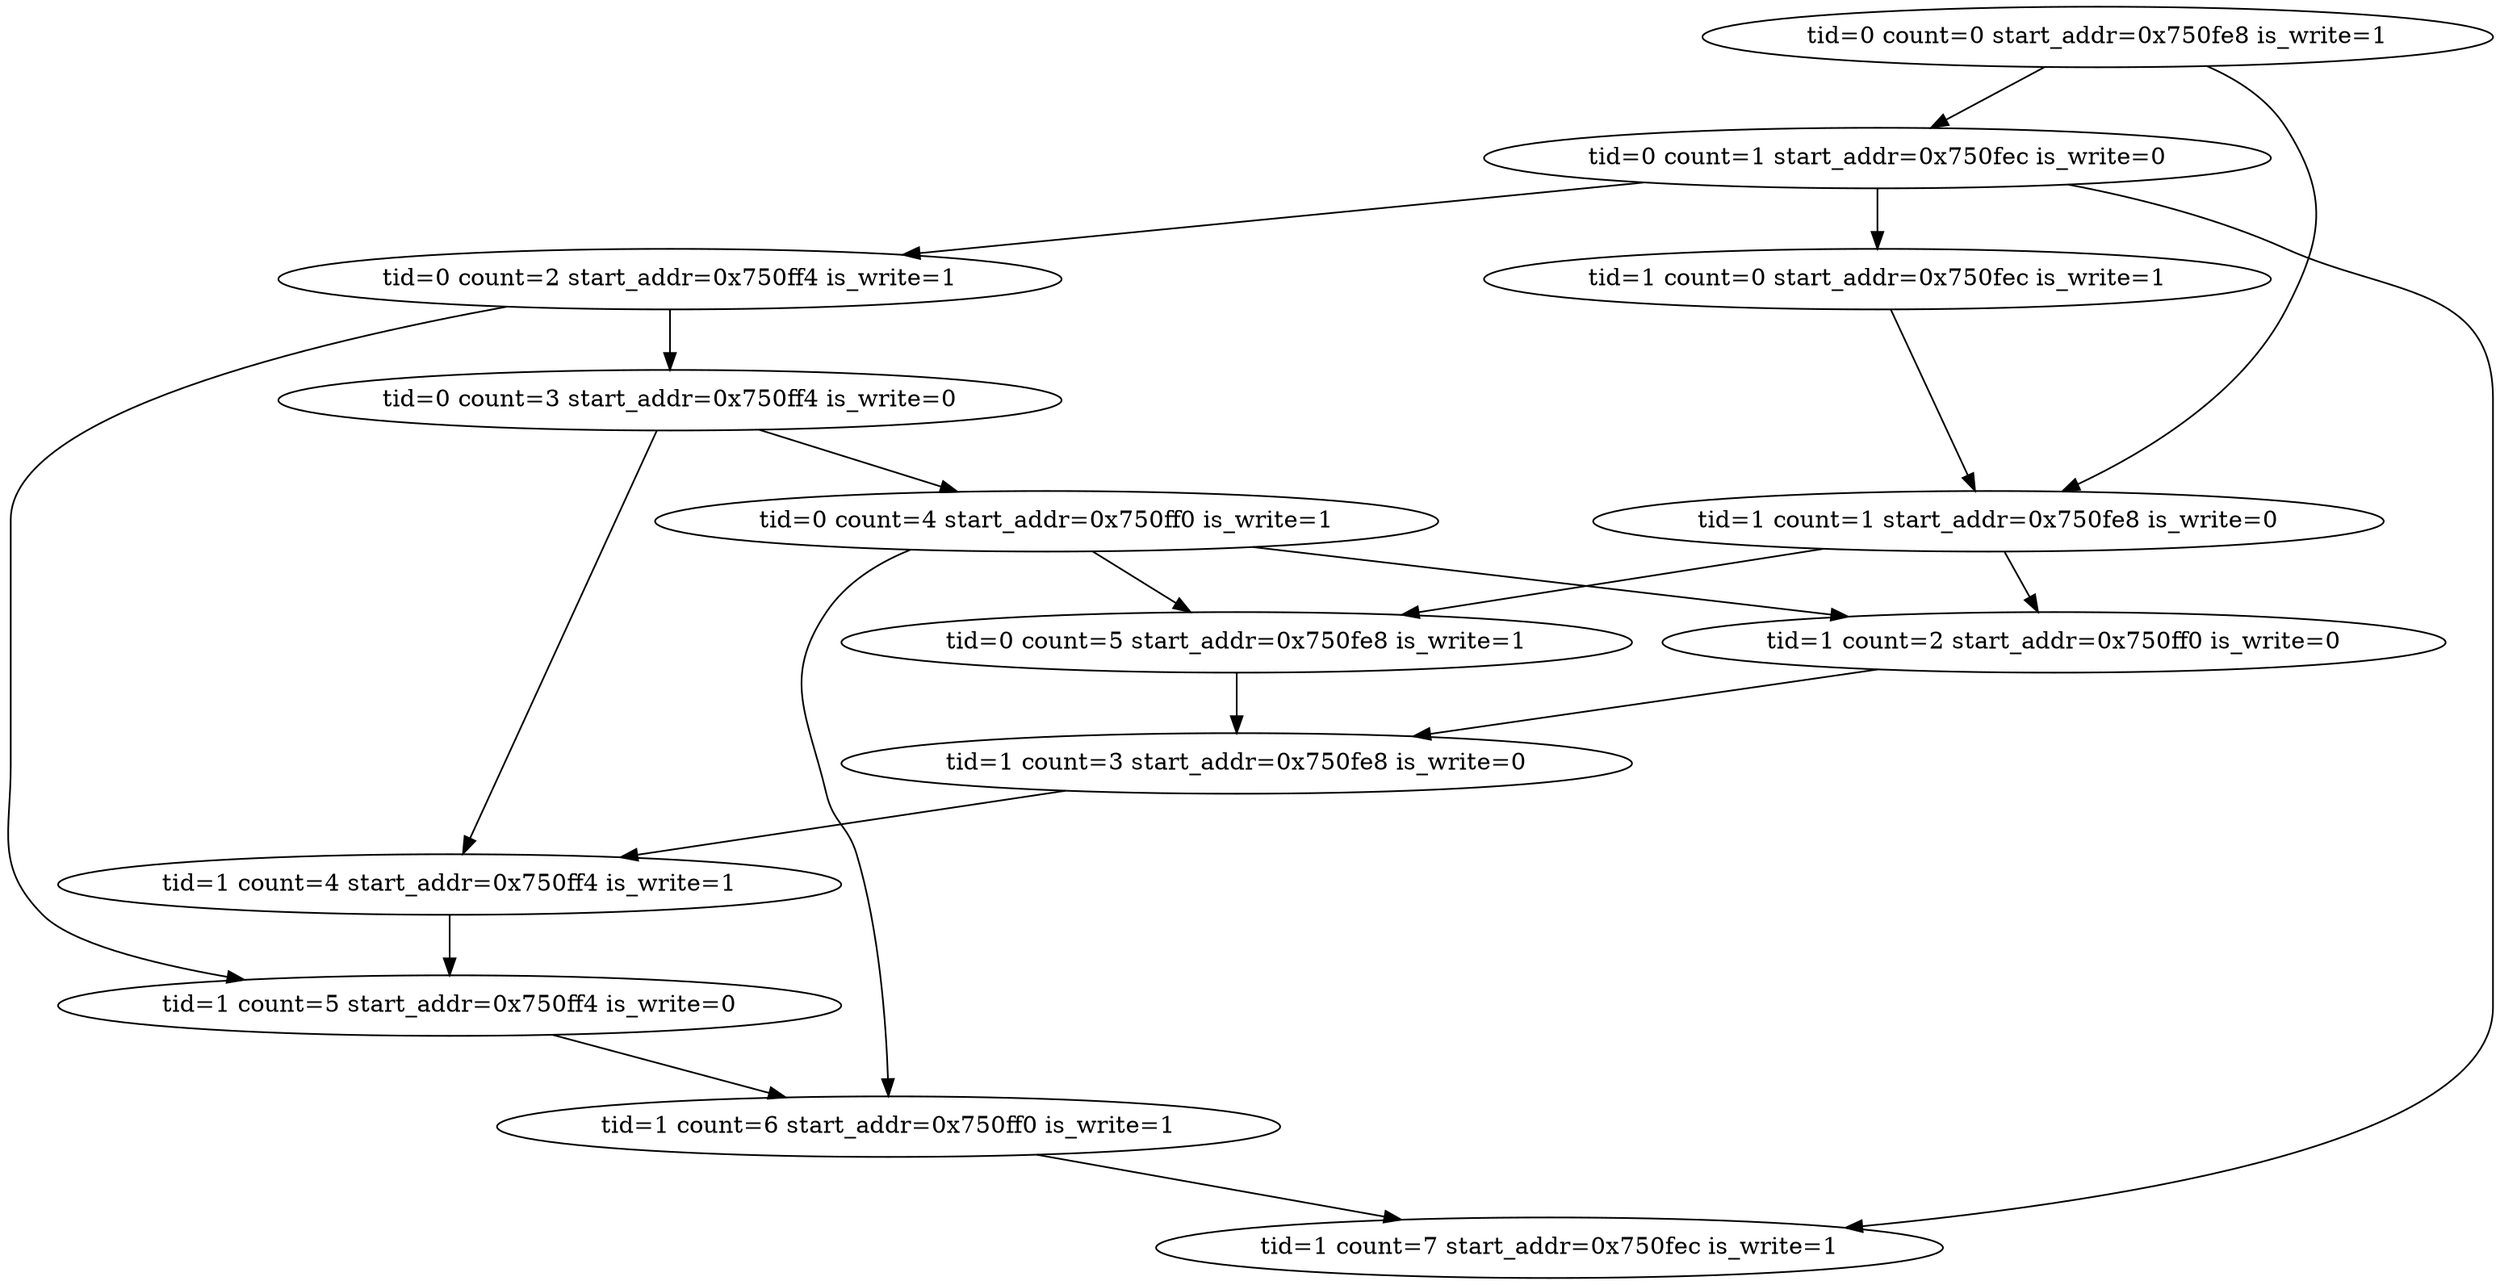 digraph G {
0 [count=0, is_write=1, label="tid=0 count=0 start_addr=0x750fe8 is_write=1", start_addr="0x750fe8", tid=0];
1 [count=1, is_write=0, label="tid=0 count=1 start_addr=0x750fec is_write=0", start_addr="0x750fec", tid=0];
2 [count=2, is_write=1, label="tid=0 count=2 start_addr=0x750ff4 is_write=1", start_addr="0x750ff4", tid=0];
3 [count=3, is_write=0, label="tid=0 count=3 start_addr=0x750ff4 is_write=0", start_addr="0x750ff4", tid=0];
4 [count=4, is_write=1, label="tid=0 count=4 start_addr=0x750ff0 is_write=1", start_addr="0x750ff0", tid=0];
5 [count=5, is_write=1, label="tid=0 count=5 start_addr=0x750fe8 is_write=1", start_addr="0x750fe8", tid=0];
10 [count=0, is_write=1, label="tid=1 count=0 start_addr=0x750fec is_write=1", start_addr="0x750fec", tid=1];
11 [count=1, is_write=0, label="tid=1 count=1 start_addr=0x750fe8 is_write=0", start_addr="0x750fe8", tid=1];
12 [count=2, is_write=0, label="tid=1 count=2 start_addr=0x750ff0 is_write=0", start_addr="0x750ff0", tid=1];
13 [count=3, is_write=0, label="tid=1 count=3 start_addr=0x750fe8 is_write=0", start_addr="0x750fe8", tid=1];
14 [count=4, is_write=1, label="tid=1 count=4 start_addr=0x750ff4 is_write=1", start_addr="0x750ff4", tid=1];
15 [count=5, is_write=0, label="tid=1 count=5 start_addr=0x750ff4 is_write=0", start_addr="0x750ff4", tid=1];
16 [count=6, is_write=1, label="tid=1 count=6 start_addr=0x750ff0 is_write=1", start_addr="0x750ff0", tid=1];
17 [count=7, is_write=1, label="tid=1 count=7 start_addr=0x750fec is_write=1", start_addr="0x750fec", tid=1];
0->1 ;
1->2 ;
2->3 ;
3->4 ;
4->5 ;
10->11 ;
11->12 ;
12->13 ;
13->14 ;
14->15 ;
15->16 ;
16->17 ;
0->11 ;
1->17 ;
1->10 ;
2->15 ;
3->14 ;
4->16 ;
4->12 ;
5->13 ;
11->5 ;
}
